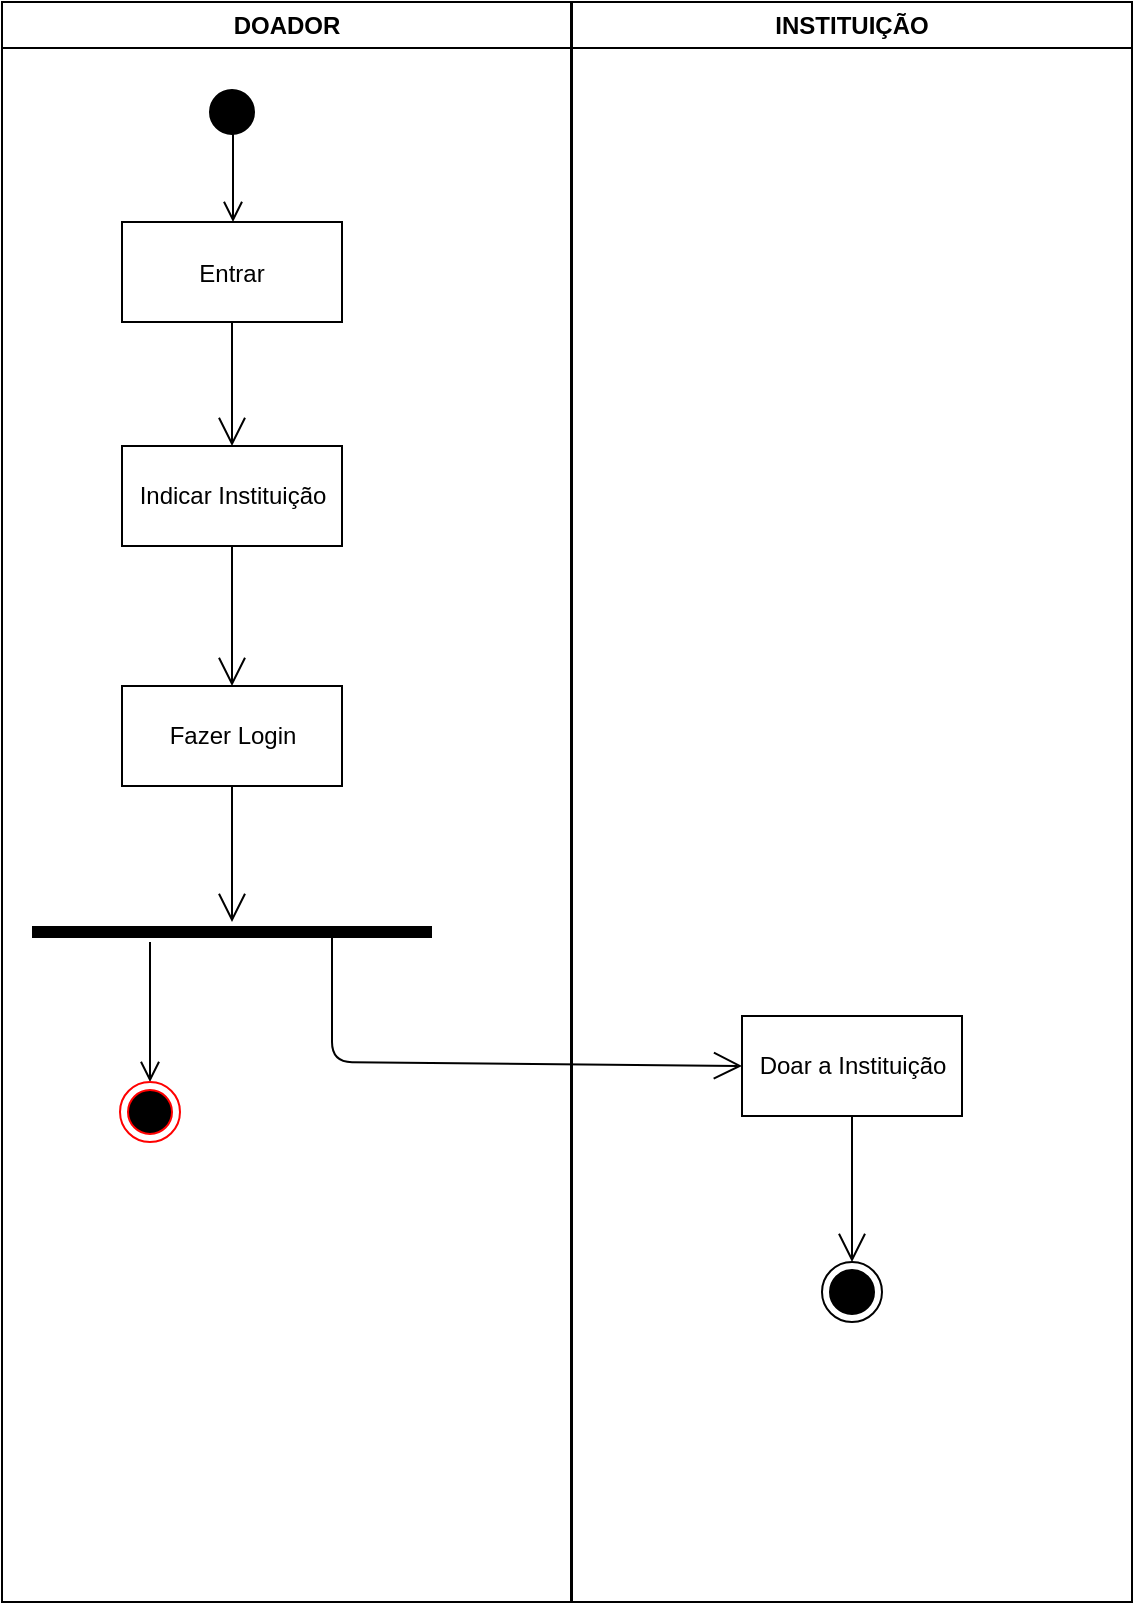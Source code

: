 <mxfile version="15.2.7" type="device"><diagram name="Page-1" id="e7e014a7-5840-1c2e-5031-d8a46d1fe8dd"><mxGraphModel dx="852" dy="494" grid="1" gridSize="10" guides="1" tooltips="1" connect="1" arrows="1" fold="1" page="1" pageScale="1" pageWidth="1169" pageHeight="826" background="none" math="0" shadow="0"><root><mxCell id="0"/><mxCell id="1" parent="0"/><mxCell id="2" value="DOADOR" style="swimlane;whiteSpace=wrap;startSize=23;" parent="1" vertex="1"><mxGeometry x="160" y="120" width="284.5" height="800" as="geometry"/></mxCell><mxCell id="5" value="" style="ellipse;shape=startState;fillColor=#000000;strokeColor=#000000;" parent="2" vertex="1"><mxGeometry x="100" y="40" width="30" height="30" as="geometry"/></mxCell><mxCell id="6" value="" style="edgeStyle=elbowEdgeStyle;elbow=horizontal;verticalAlign=bottom;endArrow=open;endSize=8;strokeColor=#000000;endFill=1;rounded=0" parent="2" target="7" edge="1"><mxGeometry x="100" y="40" as="geometry"><mxPoint x="115" y="110" as="targetPoint"/><mxPoint x="115.5" y="55" as="sourcePoint"/></mxGeometry></mxCell><mxCell id="7" value="Entrar" style="" parent="2" vertex="1"><mxGeometry x="60" y="110" width="110" height="50" as="geometry"/></mxCell><mxCell id="w_AhUcgRaWsFjBDXHGzQ-67" value="Indicar Instituição" style="html=1;strokeColor=#000000;" parent="2" vertex="1"><mxGeometry x="60" y="222" width="110" height="50" as="geometry"/></mxCell><mxCell id="w_AhUcgRaWsFjBDXHGzQ-69" value="Fazer Login" style="html=1;strokeColor=#000000;" parent="2" vertex="1"><mxGeometry x="60" y="342" width="110" height="50" as="geometry"/></mxCell><mxCell id="w_AhUcgRaWsFjBDXHGzQ-91" value="" style="endArrow=open;endFill=1;endSize=12;html=1;strokeColor=#000000;exitX=0.5;exitY=1;exitDx=0;exitDy=0;entryX=0.5;entryY=0;entryDx=0;entryDy=0;" parent="2" source="7" target="w_AhUcgRaWsFjBDXHGzQ-67" edge="1"><mxGeometry width="160" relative="1" as="geometry"><mxPoint x="360" y="190" as="sourcePoint"/><mxPoint x="520" y="190" as="targetPoint"/></mxGeometry></mxCell><mxCell id="w_AhUcgRaWsFjBDXHGzQ-92" value="" style="endArrow=open;endFill=1;endSize=12;html=1;strokeColor=#000000;exitX=0.5;exitY=1;exitDx=0;exitDy=0;entryX=0.5;entryY=0;entryDx=0;entryDy=0;" parent="2" source="w_AhUcgRaWsFjBDXHGzQ-67" target="w_AhUcgRaWsFjBDXHGzQ-69" edge="1"><mxGeometry width="160" relative="1" as="geometry"><mxPoint x="360" y="190" as="sourcePoint"/><mxPoint x="520" y="190" as="targetPoint"/></mxGeometry></mxCell><mxCell id="5OYFmkmLQpCQLq_wFVlC-7" value="" style="endArrow=open;endFill=1;endSize=12;html=1;exitX=0.5;exitY=1;exitDx=0;exitDy=0;" edge="1" parent="2" source="w_AhUcgRaWsFjBDXHGzQ-69"><mxGeometry width="160" relative="1" as="geometry"><mxPoint x="200" y="350" as="sourcePoint"/><mxPoint x="115" y="460" as="targetPoint"/></mxGeometry></mxCell><mxCell id="5OYFmkmLQpCQLq_wFVlC-9" value="" style="shape=line;html=1;strokeWidth=6;strokeColor=#000000;" vertex="1" parent="2"><mxGeometry x="15" y="460" width="200" height="10" as="geometry"/></mxCell><mxCell id="5OYFmkmLQpCQLq_wFVlC-10" value="" style="edgeStyle=orthogonalEdgeStyle;html=1;verticalAlign=bottom;endArrow=open;endSize=8;strokeColor=#000000;" edge="1" parent="2"><mxGeometry relative="1" as="geometry"><mxPoint x="74" y="540" as="targetPoint"/><mxPoint x="74" y="470" as="sourcePoint"/></mxGeometry></mxCell><mxCell id="5OYFmkmLQpCQLq_wFVlC-11" value="" style="ellipse;html=1;shape=endState;fillColor=#000000;strokeColor=#ff0000;" vertex="1" parent="2"><mxGeometry x="59" y="540" width="30" height="30" as="geometry"/></mxCell><mxCell id="3" value="INSTITUIÇÃO" style="swimlane;whiteSpace=wrap" parent="1" vertex="1"><mxGeometry x="445" y="120" width="280" height="800" as="geometry"/></mxCell><mxCell id="w_AhUcgRaWsFjBDXHGzQ-45" value="Doar a Instituição" style="html=1;" parent="3" vertex="1"><mxGeometry x="85" y="507" width="110" height="50" as="geometry"/></mxCell><mxCell id="w_AhUcgRaWsFjBDXHGzQ-50" value="" style="ellipse;html=1;shape=endState;fillColor=#000000;strokeColor=#000000;" parent="3" vertex="1"><mxGeometry x="125" y="630" width="30" height="30" as="geometry"/></mxCell><mxCell id="5OYFmkmLQpCQLq_wFVlC-12" value="" style="endArrow=open;endFill=1;endSize=12;html=1;strokeColor=#000000;entryX=0.5;entryY=0;entryDx=0;entryDy=0;exitX=0.5;exitY=1;exitDx=0;exitDy=0;" edge="1" parent="3" source="w_AhUcgRaWsFjBDXHGzQ-45" target="w_AhUcgRaWsFjBDXHGzQ-50"><mxGeometry width="160" relative="1" as="geometry"><mxPoint x="145" y="557" as="sourcePoint"/><mxPoint x="295" y="557" as="targetPoint"/></mxGeometry></mxCell><mxCell id="w_AhUcgRaWsFjBDXHGzQ-90" value="" style="endArrow=open;endFill=1;endSize=12;html=1;strokeColor=#000000;exitX=0.75;exitY=0.5;exitDx=0;exitDy=0;exitPerimeter=0;entryX=0;entryY=0.5;entryDx=0;entryDy=0;" parent="1" source="5OYFmkmLQpCQLq_wFVlC-9" target="w_AhUcgRaWsFjBDXHGzQ-45" edge="1"><mxGeometry width="160" relative="1" as="geometry"><mxPoint x="520" y="310" as="sourcePoint"/><mxPoint x="510" y="650" as="targetPoint"/><Array as="points"><mxPoint x="325" y="650"/></Array></mxGeometry></mxCell></root></mxGraphModel></diagram></mxfile>